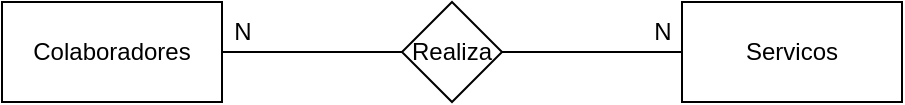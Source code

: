 <mxfile version="10.9.5" type="device"><diagram id="aBDZUDQKzWugn4HOwZJJ" name="Page-1"><mxGraphModel dx="1182" dy="644" grid="1" gridSize="10" guides="1" tooltips="1" connect="1" arrows="1" fold="1" page="1" pageScale="1" pageWidth="827" pageHeight="1169" math="0" shadow="0"><root><mxCell id="0"/><mxCell id="1" parent="0"/><mxCell id="ZYR7tZOMmESEKNh2zMjB-1" value="Colaboradores" style="rounded=0;whiteSpace=wrap;html=1;" vertex="1" parent="1"><mxGeometry x="80" y="90" width="110" height="50" as="geometry"/></mxCell><mxCell id="ZYR7tZOMmESEKNh2zMjB-2" value="Realiza" style="rhombus;whiteSpace=wrap;html=1;" vertex="1" parent="1"><mxGeometry x="280" y="90" width="50" height="50" as="geometry"/></mxCell><mxCell id="ZYR7tZOMmESEKNh2zMjB-3" value="Servicos" style="rounded=0;whiteSpace=wrap;html=1;" vertex="1" parent="1"><mxGeometry x="420" y="90" width="110" height="50" as="geometry"/></mxCell><mxCell id="ZYR7tZOMmESEKNh2zMjB-4" value="" style="endArrow=none;html=1;entryX=1;entryY=0.5;entryDx=0;entryDy=0;exitX=0;exitY=0.5;exitDx=0;exitDy=0;" edge="1" parent="1" source="ZYR7tZOMmESEKNh2zMjB-2" target="ZYR7tZOMmESEKNh2zMjB-1"><mxGeometry width="50" height="50" relative="1" as="geometry"><mxPoint x="80" y="210" as="sourcePoint"/><mxPoint x="130" y="160" as="targetPoint"/></mxGeometry></mxCell><mxCell id="ZYR7tZOMmESEKNh2zMjB-5" value="" style="endArrow=none;html=1;exitX=0;exitY=0.5;exitDx=0;exitDy=0;entryX=1;entryY=0.5;entryDx=0;entryDy=0;" edge="1" parent="1" source="ZYR7tZOMmESEKNh2zMjB-3" target="ZYR7tZOMmESEKNh2zMjB-2"><mxGeometry width="50" height="50" relative="1" as="geometry"><mxPoint x="413" y="114" as="sourcePoint"/><mxPoint x="350" y="130" as="targetPoint"/></mxGeometry></mxCell><mxCell id="x36Tnt_cOnEaGJwtgLP0-2" value="N" style="text;html=1;resizable=0;autosize=1;align=center;verticalAlign=middle;points=[];fillColor=none;strokeColor=none;rounded=0;" vertex="1" parent="1"><mxGeometry x="400" y="95" width="20" height="20" as="geometry"/></mxCell><mxCell id="muoT7MgC7dAjLQvt0zxW-1" value="N" style="text;html=1;resizable=0;autosize=1;align=center;verticalAlign=middle;points=[];fillColor=none;strokeColor=none;rounded=0;" vertex="1" parent="1"><mxGeometry x="190" y="95" width="20" height="20" as="geometry"/></mxCell></root></mxGraphModel></diagram><diagram id="8_OayQ865X3uxisCbXcc" name="Page-2"><mxGraphModel dx="1182" dy="644" grid="1" gridSize="10" guides="1" tooltips="1" connect="1" arrows="1" fold="1" page="1" pageScale="1" pageWidth="827" pageHeight="1169" math="0" shadow="0"><root><mxCell id="U8azeDJYZXsddvSHzaX4-0"/><mxCell id="U8azeDJYZXsddvSHzaX4-1" parent="U8azeDJYZXsddvSHzaX4-0"/><mxCell id="U8azeDJYZXsddvSHzaX4-3" value="Colaboradores" style="swimlane;fontStyle=0;childLayout=stackLayout;horizontal=1;startSize=26;fillColor=#e0e0e0;horizontalStack=0;resizeParent=1;resizeParentMax=0;resizeLast=0;collapsible=1;marginBottom=0;swimlaneFillColor=#ffffff;align=center;fontSize=14;" vertex="1" parent="U8azeDJYZXsddvSHzaX4-1"><mxGeometry x="333" y="30" width="160" height="170" as="geometry"/></mxCell><mxCell id="U8azeDJYZXsddvSHzaX4-4" value="IdColaborador : int" style="shape=partialRectangle;top=0;left=0;right=0;bottom=1;align=left;verticalAlign=middle;fillColor=none;spacingLeft=34;spacingRight=4;overflow=hidden;rotatable=0;points=[[0,0.5],[1,0.5]];portConstraint=eastwest;dropTarget=0;fontStyle=5;fontSize=12;" vertex="1" parent="U8azeDJYZXsddvSHzaX4-3"><mxGeometry y="26" width="160" height="30" as="geometry"/></mxCell><mxCell id="U8azeDJYZXsddvSHzaX4-5" value="PK" style="shape=partialRectangle;top=0;left=0;bottom=0;fillColor=none;align=left;verticalAlign=middle;spacingLeft=4;spacingRight=4;overflow=hidden;rotatable=0;points=[];portConstraint=eastwest;part=1;fontSize=12;" vertex="1" connectable="0" parent="U8azeDJYZXsddvSHzaX4-4"><mxGeometry width="30" height="30" as="geometry"/></mxCell><mxCell id="U8azeDJYZXsddvSHzaX4-6" value="NomeFantasia : varchar(200)" style="shape=partialRectangle;top=0;left=0;right=0;bottom=0;align=left;verticalAlign=top;fillColor=none;spacingLeft=34;spacingRight=4;overflow=hidden;rotatable=0;points=[[0,0.5],[1,0.5]];portConstraint=eastwest;dropTarget=0;fontSize=12;" vertex="1" parent="U8azeDJYZXsddvSHzaX4-3"><mxGeometry y="56" width="160" height="26" as="geometry"/></mxCell><mxCell id="U8azeDJYZXsddvSHzaX4-7" value="" style="shape=partialRectangle;top=0;left=0;bottom=0;fillColor=none;align=left;verticalAlign=top;spacingLeft=4;spacingRight=4;overflow=hidden;rotatable=0;points=[];portConstraint=eastwest;part=1;fontSize=12;" vertex="1" connectable="0" parent="U8azeDJYZXsddvSHzaX4-6"><mxGeometry width="30" height="26" as="geometry"/></mxCell><mxCell id="U8azeDJYZXsddvSHzaX4-8" value="Cnpj : tinyint" style="shape=partialRectangle;top=0;left=0;right=0;bottom=0;align=left;verticalAlign=top;fillColor=none;spacingLeft=34;spacingRight=4;overflow=hidden;rotatable=0;points=[[0,0.5],[1,0.5]];portConstraint=eastwest;dropTarget=0;fontSize=12;" vertex="1" parent="U8azeDJYZXsddvSHzaX4-3"><mxGeometry y="82" width="160" height="26" as="geometry"/></mxCell><mxCell id="U8azeDJYZXsddvSHzaX4-9" value="" style="shape=partialRectangle;top=0;left=0;bottom=0;fillColor=none;align=left;verticalAlign=top;spacingLeft=4;spacingRight=4;overflow=hidden;rotatable=0;points=[];portConstraint=eastwest;part=1;fontSize=12;" vertex="1" connectable="0" parent="U8azeDJYZXsddvSHzaX4-8"><mxGeometry width="30" height="26" as="geometry"/></mxCell><mxCell id="U8azeDJYZXsddvSHzaX4-10" value="RazaoSocial : varchar()200)" style="shape=partialRectangle;top=0;left=0;right=0;bottom=0;align=left;verticalAlign=top;fillColor=none;spacingLeft=34;spacingRight=4;overflow=hidden;rotatable=0;points=[[0,0.5],[1,0.5]];portConstraint=eastwest;dropTarget=0;fontSize=12;" vertex="1" parent="U8azeDJYZXsddvSHzaX4-3"><mxGeometry y="108" width="160" height="26" as="geometry"/></mxCell><mxCell id="U8azeDJYZXsddvSHzaX4-11" value="" style="shape=partialRectangle;top=0;left=0;bottom=0;fillColor=none;align=left;verticalAlign=top;spacingLeft=4;spacingRight=4;overflow=hidden;rotatable=0;points=[];portConstraint=eastwest;part=1;fontSize=12;" vertex="1" connectable="0" parent="U8azeDJYZXsddvSHzaX4-10"><mxGeometry width="30" height="26" as="geometry"/></mxCell><mxCell id="U8azeDJYZXsddvSHzaX4-14" value="Endereco : varchar(255)" style="shape=partialRectangle;top=0;left=0;right=0;bottom=0;align=left;verticalAlign=top;fillColor=none;spacingLeft=34;spacingRight=4;overflow=hidden;rotatable=0;points=[[0,0.5],[1,0.5]];portConstraint=eastwest;dropTarget=0;fontSize=12;" vertex="1" parent="U8azeDJYZXsddvSHzaX4-3"><mxGeometry y="134" width="160" height="26" as="geometry"/></mxCell><mxCell id="U8azeDJYZXsddvSHzaX4-15" value="" style="shape=partialRectangle;top=0;left=0;bottom=0;fillColor=none;align=left;verticalAlign=top;spacingLeft=4;spacingRight=4;overflow=hidden;rotatable=0;points=[];portConstraint=eastwest;part=1;fontSize=12;" vertex="1" connectable="0" parent="U8azeDJYZXsddvSHzaX4-14"><mxGeometry width="30" height="26" as="geometry"/></mxCell><mxCell id="U8azeDJYZXsddvSHzaX4-12" value="" style="shape=partialRectangle;top=0;left=0;right=0;bottom=0;align=left;verticalAlign=top;fillColor=none;spacingLeft=34;spacingRight=4;overflow=hidden;rotatable=0;points=[[0,0.5],[1,0.5]];portConstraint=eastwest;dropTarget=0;fontSize=12;" vertex="1" parent="U8azeDJYZXsddvSHzaX4-3"><mxGeometry y="160" width="160" height="10" as="geometry"/></mxCell><mxCell id="U8azeDJYZXsddvSHzaX4-13" value="" style="shape=partialRectangle;top=0;left=0;bottom=0;fillColor=none;align=left;verticalAlign=top;spacingLeft=4;spacingRight=4;overflow=hidden;rotatable=0;points=[];portConstraint=eastwest;part=1;fontSize=12;" vertex="1" connectable="0" parent="U8azeDJYZXsddvSHzaX4-12"><mxGeometry width="30" height="10" as="geometry"/></mxCell><mxCell id="U8azeDJYZXsddvSHzaX4-16" value="Servicos" style="swimlane;fontStyle=0;childLayout=stackLayout;horizontal=1;startSize=26;fillColor=#e0e0e0;horizontalStack=0;resizeParent=1;resizeParentMax=0;resizeLast=0;collapsible=1;marginBottom=0;swimlaneFillColor=#ffffff;align=center;fontSize=14;" vertex="1" parent="U8azeDJYZXsddvSHzaX4-1"><mxGeometry x="330" y="265" width="160" height="222" as="geometry"/></mxCell><mxCell id="U8azeDJYZXsddvSHzaX4-17" value="IdServico : int" style="shape=partialRectangle;top=0;left=0;right=0;bottom=1;align=left;verticalAlign=middle;fillColor=none;spacingLeft=34;spacingRight=4;overflow=hidden;rotatable=0;points=[[0,0.5],[1,0.5]];portConstraint=eastwest;dropTarget=0;fontStyle=5;fontSize=12;" vertex="1" parent="U8azeDJYZXsddvSHzaX4-16"><mxGeometry y="26" width="160" height="30" as="geometry"/></mxCell><mxCell id="U8azeDJYZXsddvSHzaX4-18" value="PK" style="shape=partialRectangle;top=0;left=0;bottom=0;fillColor=none;align=left;verticalAlign=middle;spacingLeft=4;spacingRight=4;overflow=hidden;rotatable=0;points=[];portConstraint=eastwest;part=1;fontSize=12;" vertex="1" connectable="0" parent="U8azeDJYZXsddvSHzaX4-17"><mxGeometry width="30" height="30" as="geometry"/></mxCell><mxCell id="U8azeDJYZXsddvSHzaX4-19" value="IdColaborador : int" style="shape=partialRectangle;top=0;left=0;right=0;bottom=0;align=left;verticalAlign=top;fillColor=none;spacingLeft=34;spacingRight=4;overflow=hidden;rotatable=0;points=[[0,0.5],[1,0.5]];portConstraint=eastwest;dropTarget=0;fontSize=12;" vertex="1" parent="U8azeDJYZXsddvSHzaX4-16"><mxGeometry y="56" width="160" height="26" as="geometry"/></mxCell><mxCell id="U8azeDJYZXsddvSHzaX4-20" value="FK" style="shape=partialRectangle;top=0;left=0;bottom=0;fillColor=none;align=left;verticalAlign=top;spacingLeft=4;spacingRight=4;overflow=hidden;rotatable=0;points=[];portConstraint=eastwest;part=1;fontSize=12;" vertex="1" connectable="0" parent="U8azeDJYZXsddvSHzaX4-19"><mxGeometry width="30" height="26" as="geometry"/></mxCell><mxCell id="U8azeDJYZXsddvSHzaX4-21" value="Comodo : varchar(255)" style="shape=partialRectangle;top=0;left=0;right=0;bottom=0;align=left;verticalAlign=top;fillColor=none;spacingLeft=34;spacingRight=4;overflow=hidden;rotatable=0;points=[[0,0.5],[1,0.5]];portConstraint=eastwest;dropTarget=0;fontSize=12;" vertex="1" parent="U8azeDJYZXsddvSHzaX4-16"><mxGeometry y="82" width="160" height="26" as="geometry"/></mxCell><mxCell id="U8azeDJYZXsddvSHzaX4-22" value="" style="shape=partialRectangle;top=0;left=0;bottom=0;fillColor=none;align=left;verticalAlign=top;spacingLeft=4;spacingRight=4;overflow=hidden;rotatable=0;points=[];portConstraint=eastwest;part=1;fontSize=12;" vertex="1" connectable="0" parent="U8azeDJYZXsddvSHzaX4-21"><mxGeometry width="30" height="26" as="geometry"/></mxCell><mxCell id="U8azeDJYZXsddvSHzaX4-23" value="Tipo : tinyint" style="shape=partialRectangle;top=0;left=0;right=0;bottom=0;align=left;verticalAlign=top;fillColor=none;spacingLeft=34;spacingRight=4;overflow=hidden;rotatable=0;points=[[0,0.5],[1,0.5]];portConstraint=eastwest;dropTarget=0;fontSize=12;" vertex="1" parent="U8azeDJYZXsddvSHzaX4-16"><mxGeometry y="108" width="160" height="26" as="geometry"/></mxCell><mxCell id="U8azeDJYZXsddvSHzaX4-24" value="" style="shape=partialRectangle;top=0;left=0;bottom=0;fillColor=none;align=left;verticalAlign=top;spacingLeft=4;spacingRight=4;overflow=hidden;rotatable=0;points=[];portConstraint=eastwest;part=1;fontSize=12;" vertex="1" connectable="0" parent="U8azeDJYZXsddvSHzaX4-23"><mxGeometry width="30" height="26" as="geometry"/></mxCell><mxCell id="U8azeDJYZXsddvSHzaX4-25" value="Preco : int" style="shape=partialRectangle;top=0;left=0;right=0;bottom=0;align=left;verticalAlign=top;fillColor=none;spacingLeft=34;spacingRight=4;overflow=hidden;rotatable=0;points=[[0,0.5],[1,0.5]];portConstraint=eastwest;dropTarget=0;fontSize=12;" vertex="1" parent="U8azeDJYZXsddvSHzaX4-16"><mxGeometry y="134" width="160" height="26" as="geometry"/></mxCell><mxCell id="U8azeDJYZXsddvSHzaX4-26" value="" style="shape=partialRectangle;top=0;left=0;bottom=0;fillColor=none;align=left;verticalAlign=top;spacingLeft=4;spacingRight=4;overflow=hidden;rotatable=0;points=[];portConstraint=eastwest;part=1;fontSize=12;" vertex="1" connectable="0" parent="U8azeDJYZXsddvSHzaX4-25"><mxGeometry width="30" height="26" as="geometry"/></mxCell><mxCell id="rVlE8j6_GZTFzQYX1eEv-2" value="Inicio : datetime" style="shape=partialRectangle;top=0;left=0;right=0;bottom=0;align=left;verticalAlign=top;fillColor=none;spacingLeft=34;spacingRight=4;overflow=hidden;rotatable=0;points=[[0,0.5],[1,0.5]];portConstraint=eastwest;dropTarget=0;fontSize=12;" vertex="1" parent="U8azeDJYZXsddvSHzaX4-16"><mxGeometry y="160" width="160" height="26" as="geometry"/></mxCell><mxCell id="rVlE8j6_GZTFzQYX1eEv-3" value="" style="shape=partialRectangle;top=0;left=0;bottom=0;fillColor=none;align=left;verticalAlign=top;spacingLeft=4;spacingRight=4;overflow=hidden;rotatable=0;points=[];portConstraint=eastwest;part=1;fontSize=12;" vertex="1" connectable="0" parent="rVlE8j6_GZTFzQYX1eEv-2"><mxGeometry width="30" height="26" as="geometry"/></mxCell><mxCell id="rVlE8j6_GZTFzQYX1eEv-4" value="termino : datetime" style="shape=partialRectangle;top=0;left=0;right=0;bottom=0;align=left;verticalAlign=top;fillColor=none;spacingLeft=34;spacingRight=4;overflow=hidden;rotatable=0;points=[[0,0.5],[1,0.5]];portConstraint=eastwest;dropTarget=0;fontSize=12;" vertex="1" parent="U8azeDJYZXsddvSHzaX4-16"><mxGeometry y="186" width="160" height="26" as="geometry"/></mxCell><mxCell id="rVlE8j6_GZTFzQYX1eEv-5" value="" style="shape=partialRectangle;top=0;left=0;bottom=0;fillColor=none;align=left;verticalAlign=top;spacingLeft=4;spacingRight=4;overflow=hidden;rotatable=0;points=[];portConstraint=eastwest;part=1;fontSize=12;" vertex="1" connectable="0" parent="rVlE8j6_GZTFzQYX1eEv-4"><mxGeometry width="30" height="26" as="geometry"/></mxCell><mxCell id="U8azeDJYZXsddvSHzaX4-27" value="" style="shape=partialRectangle;top=0;left=0;right=0;bottom=0;align=left;verticalAlign=top;fillColor=none;spacingLeft=34;spacingRight=4;overflow=hidden;rotatable=0;points=[[0,0.5],[1,0.5]];portConstraint=eastwest;dropTarget=0;fontSize=12;" vertex="1" parent="U8azeDJYZXsddvSHzaX4-16"><mxGeometry y="212" width="160" height="10" as="geometry"/></mxCell><mxCell id="U8azeDJYZXsddvSHzaX4-28" value="" style="shape=partialRectangle;top=0;left=0;bottom=0;fillColor=none;align=left;verticalAlign=top;spacingLeft=4;spacingRight=4;overflow=hidden;rotatable=0;points=[];portConstraint=eastwest;part=1;fontSize=12;" vertex="1" connectable="0" parent="U8azeDJYZXsddvSHzaX4-27"><mxGeometry width="30" height="10" as="geometry"/></mxCell><mxCell id="T2KM4u-u_DTkpU-Fs-0f-0" value="" style="endArrow=none;html=1;entryX=0;entryY=0.5;entryDx=0;entryDy=0;exitX=0;exitY=0.5;exitDx=0;exitDy=0;" edge="1" parent="U8azeDJYZXsddvSHzaX4-1" source="U8azeDJYZXsddvSHzaX4-19" target="U8azeDJYZXsddvSHzaX4-4"><mxGeometry width="50" height="50" relative="1" as="geometry"><mxPoint x="330" y="560" as="sourcePoint"/><mxPoint x="380" y="510" as="targetPoint"/><Array as="points"><mxPoint x="140" y="190"/></Array></mxGeometry></mxCell></root></mxGraphModel></diagram></mxfile>